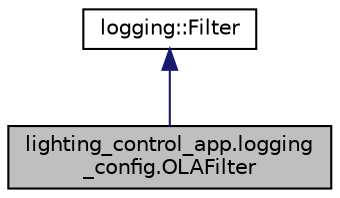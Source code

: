 digraph "lighting_control_app.logging_config.OLAFilter"
{
 // LATEX_PDF_SIZE
  edge [fontname="Helvetica",fontsize="10",labelfontname="Helvetica",labelfontsize="10"];
  node [fontname="Helvetica",fontsize="10",shape=record];
  Node1 [label="lighting_control_app.logging\l_config.OLAFilter",height=0.2,width=0.4,color="black", fillcolor="grey75", style="filled", fontcolor="black",tooltip=" "];
  Node2 -> Node1 [dir="back",color="midnightblue",fontsize="10",style="solid"];
  Node2 [label="logging::Filter",height=0.2,width=0.4,color="black", fillcolor="white", style="filled",tooltip=" "];
}
